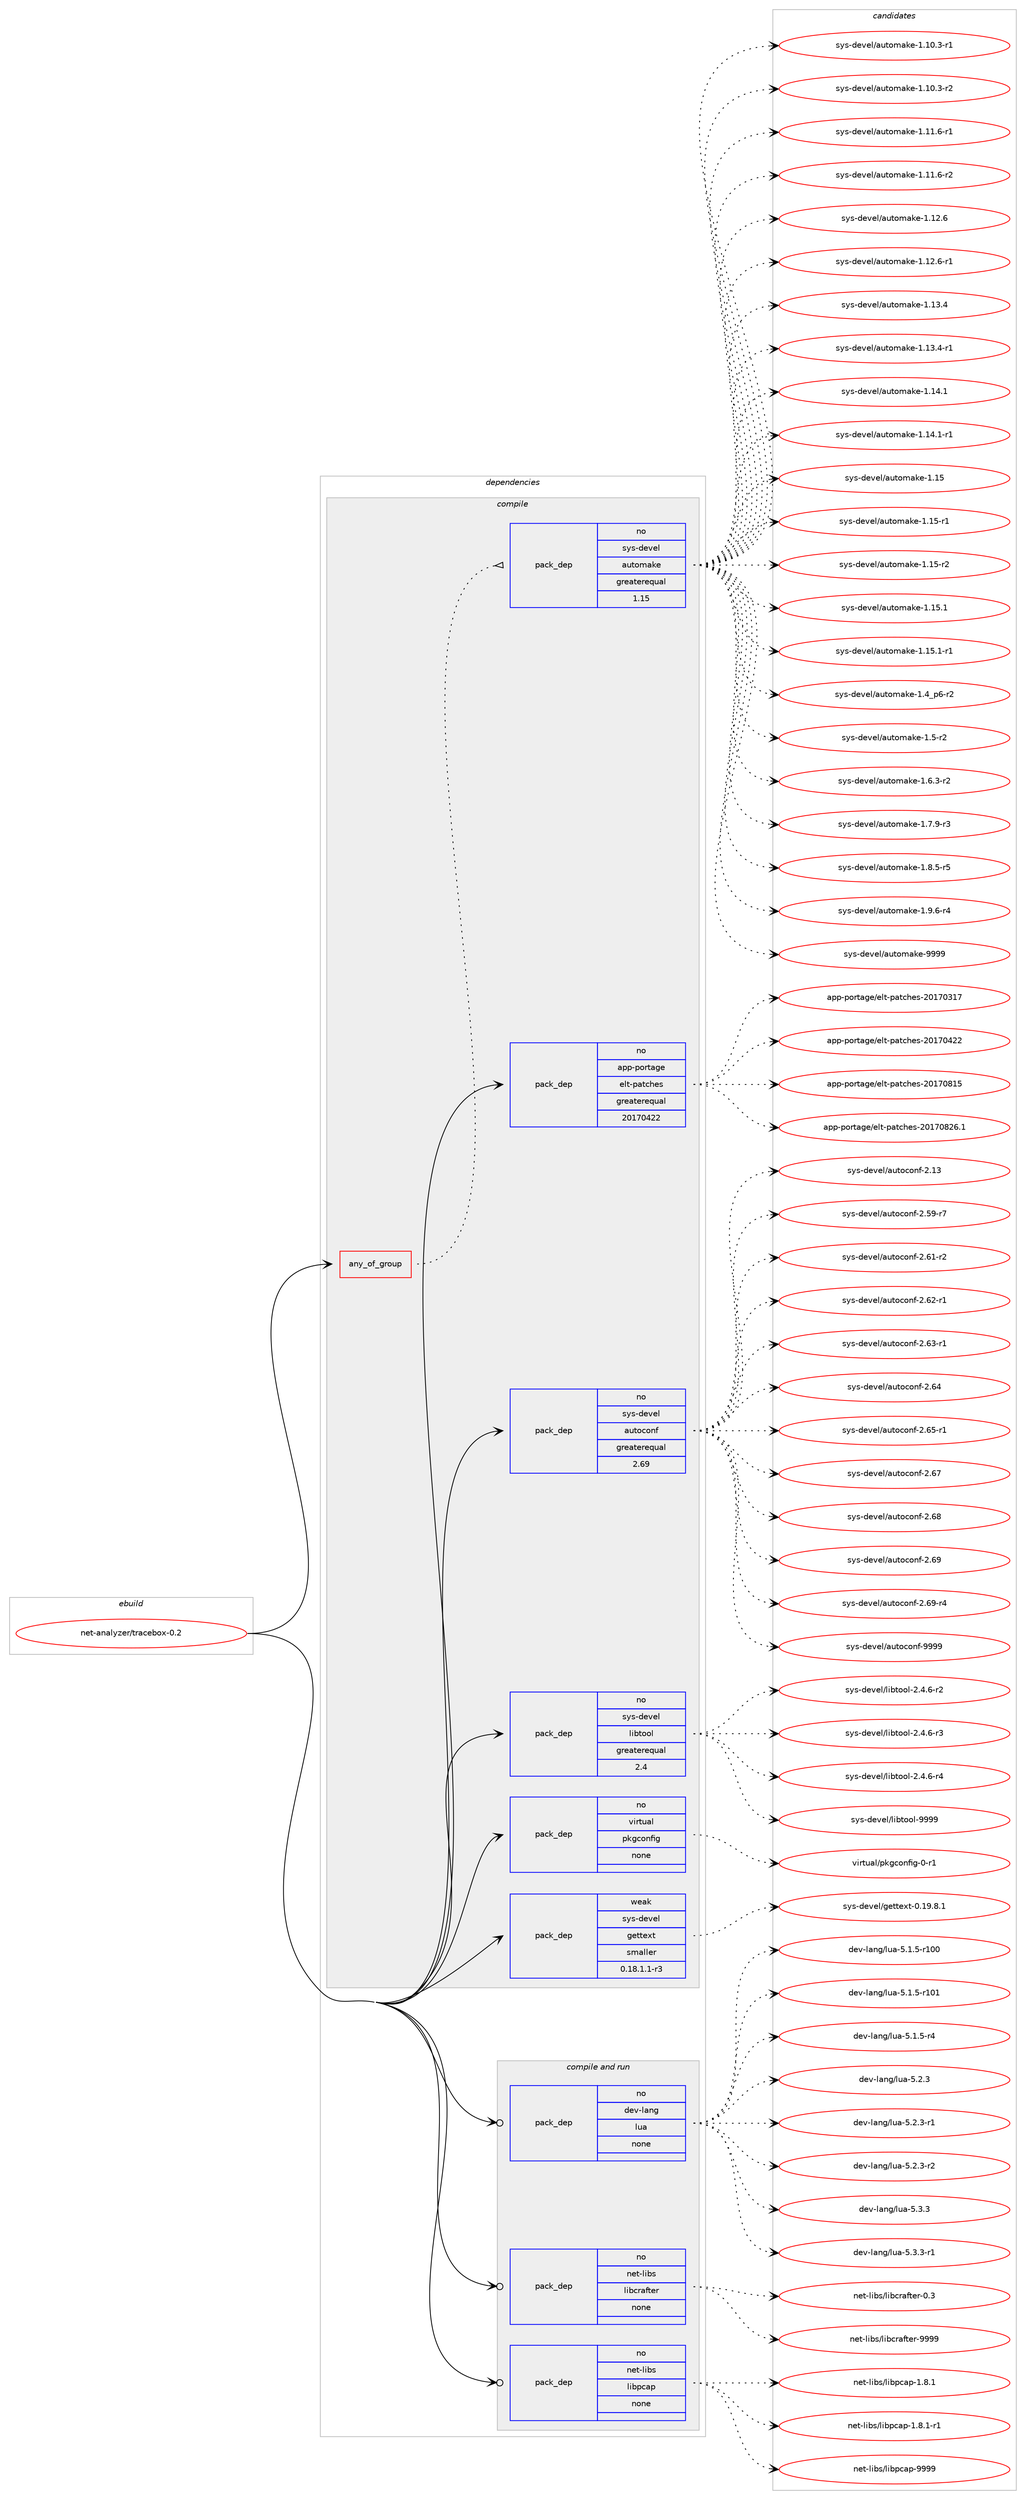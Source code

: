 digraph prolog {

# *************
# Graph options
# *************

newrank=true;
concentrate=true;
compound=true;
graph [rankdir=LR,fontname=Helvetica,fontsize=10,ranksep=1.5];#, ranksep=2.5, nodesep=0.2];
edge  [arrowhead=vee];
node  [fontname=Helvetica,fontsize=10];

# **********
# The ebuild
# **********

subgraph cluster_leftcol {
color=gray;
rank=same;
label=<<i>ebuild</i>>;
id [label="net-analyzer/tracebox-0.2", color=red, width=4, href="../net-analyzer/tracebox-0.2.svg"];
}

# ****************
# The dependencies
# ****************

subgraph cluster_midcol {
color=gray;
label=<<i>dependencies</i>>;
subgraph cluster_compile {
fillcolor="#eeeeee";
style=filled;
label=<<i>compile</i>>;
subgraph any6475 {
dependency404214 [label=<<TABLE BORDER="0" CELLBORDER="1" CELLSPACING="0" CELLPADDING="4"><TR><TD CELLPADDING="10">any_of_group</TD></TR></TABLE>>, shape=none, color=red];subgraph pack297964 {
dependency404215 [label=<<TABLE BORDER="0" CELLBORDER="1" CELLSPACING="0" CELLPADDING="4" WIDTH="220"><TR><TD ROWSPAN="6" CELLPADDING="30">pack_dep</TD></TR><TR><TD WIDTH="110">no</TD></TR><TR><TD>sys-devel</TD></TR><TR><TD>automake</TD></TR><TR><TD>greaterequal</TD></TR><TR><TD>1.15</TD></TR></TABLE>>, shape=none, color=blue];
}
dependency404214:e -> dependency404215:w [weight=20,style="dotted",arrowhead="oinv"];
}
id:e -> dependency404214:w [weight=20,style="solid",arrowhead="vee"];
subgraph pack297965 {
dependency404216 [label=<<TABLE BORDER="0" CELLBORDER="1" CELLSPACING="0" CELLPADDING="4" WIDTH="220"><TR><TD ROWSPAN="6" CELLPADDING="30">pack_dep</TD></TR><TR><TD WIDTH="110">no</TD></TR><TR><TD>app-portage</TD></TR><TR><TD>elt-patches</TD></TR><TR><TD>greaterequal</TD></TR><TR><TD>20170422</TD></TR></TABLE>>, shape=none, color=blue];
}
id:e -> dependency404216:w [weight=20,style="solid",arrowhead="vee"];
subgraph pack297966 {
dependency404217 [label=<<TABLE BORDER="0" CELLBORDER="1" CELLSPACING="0" CELLPADDING="4" WIDTH="220"><TR><TD ROWSPAN="6" CELLPADDING="30">pack_dep</TD></TR><TR><TD WIDTH="110">no</TD></TR><TR><TD>sys-devel</TD></TR><TR><TD>autoconf</TD></TR><TR><TD>greaterequal</TD></TR><TR><TD>2.69</TD></TR></TABLE>>, shape=none, color=blue];
}
id:e -> dependency404217:w [weight=20,style="solid",arrowhead="vee"];
subgraph pack297967 {
dependency404218 [label=<<TABLE BORDER="0" CELLBORDER="1" CELLSPACING="0" CELLPADDING="4" WIDTH="220"><TR><TD ROWSPAN="6" CELLPADDING="30">pack_dep</TD></TR><TR><TD WIDTH="110">no</TD></TR><TR><TD>sys-devel</TD></TR><TR><TD>libtool</TD></TR><TR><TD>greaterequal</TD></TR><TR><TD>2.4</TD></TR></TABLE>>, shape=none, color=blue];
}
id:e -> dependency404218:w [weight=20,style="solid",arrowhead="vee"];
subgraph pack297968 {
dependency404219 [label=<<TABLE BORDER="0" CELLBORDER="1" CELLSPACING="0" CELLPADDING="4" WIDTH="220"><TR><TD ROWSPAN="6" CELLPADDING="30">pack_dep</TD></TR><TR><TD WIDTH="110">no</TD></TR><TR><TD>virtual</TD></TR><TR><TD>pkgconfig</TD></TR><TR><TD>none</TD></TR><TR><TD></TD></TR></TABLE>>, shape=none, color=blue];
}
id:e -> dependency404219:w [weight=20,style="solid",arrowhead="vee"];
subgraph pack297969 {
dependency404220 [label=<<TABLE BORDER="0" CELLBORDER="1" CELLSPACING="0" CELLPADDING="4" WIDTH="220"><TR><TD ROWSPAN="6" CELLPADDING="30">pack_dep</TD></TR><TR><TD WIDTH="110">weak</TD></TR><TR><TD>sys-devel</TD></TR><TR><TD>gettext</TD></TR><TR><TD>smaller</TD></TR><TR><TD>0.18.1.1-r3</TD></TR></TABLE>>, shape=none, color=blue];
}
id:e -> dependency404220:w [weight=20,style="solid",arrowhead="vee"];
}
subgraph cluster_compileandrun {
fillcolor="#eeeeee";
style=filled;
label=<<i>compile and run</i>>;
subgraph pack297970 {
dependency404221 [label=<<TABLE BORDER="0" CELLBORDER="1" CELLSPACING="0" CELLPADDING="4" WIDTH="220"><TR><TD ROWSPAN="6" CELLPADDING="30">pack_dep</TD></TR><TR><TD WIDTH="110">no</TD></TR><TR><TD>dev-lang</TD></TR><TR><TD>lua</TD></TR><TR><TD>none</TD></TR><TR><TD></TD></TR></TABLE>>, shape=none, color=blue];
}
id:e -> dependency404221:w [weight=20,style="solid",arrowhead="odotvee"];
subgraph pack297971 {
dependency404222 [label=<<TABLE BORDER="0" CELLBORDER="1" CELLSPACING="0" CELLPADDING="4" WIDTH="220"><TR><TD ROWSPAN="6" CELLPADDING="30">pack_dep</TD></TR><TR><TD WIDTH="110">no</TD></TR><TR><TD>net-libs</TD></TR><TR><TD>libcrafter</TD></TR><TR><TD>none</TD></TR><TR><TD></TD></TR></TABLE>>, shape=none, color=blue];
}
id:e -> dependency404222:w [weight=20,style="solid",arrowhead="odotvee"];
subgraph pack297972 {
dependency404223 [label=<<TABLE BORDER="0" CELLBORDER="1" CELLSPACING="0" CELLPADDING="4" WIDTH="220"><TR><TD ROWSPAN="6" CELLPADDING="30">pack_dep</TD></TR><TR><TD WIDTH="110">no</TD></TR><TR><TD>net-libs</TD></TR><TR><TD>libpcap</TD></TR><TR><TD>none</TD></TR><TR><TD></TD></TR></TABLE>>, shape=none, color=blue];
}
id:e -> dependency404223:w [weight=20,style="solid",arrowhead="odotvee"];
}
subgraph cluster_run {
fillcolor="#eeeeee";
style=filled;
label=<<i>run</i>>;
}
}

# **************
# The candidates
# **************

subgraph cluster_choices {
rank=same;
color=gray;
label=<<i>candidates</i>>;

subgraph choice297964 {
color=black;
nodesep=1;
choice11512111545100101118101108479711711611110997107101454946494846514511449 [label="sys-devel/automake-1.10.3-r1", color=red, width=4,href="../sys-devel/automake-1.10.3-r1.svg"];
choice11512111545100101118101108479711711611110997107101454946494846514511450 [label="sys-devel/automake-1.10.3-r2", color=red, width=4,href="../sys-devel/automake-1.10.3-r2.svg"];
choice11512111545100101118101108479711711611110997107101454946494946544511449 [label="sys-devel/automake-1.11.6-r1", color=red, width=4,href="../sys-devel/automake-1.11.6-r1.svg"];
choice11512111545100101118101108479711711611110997107101454946494946544511450 [label="sys-devel/automake-1.11.6-r2", color=red, width=4,href="../sys-devel/automake-1.11.6-r2.svg"];
choice1151211154510010111810110847971171161111099710710145494649504654 [label="sys-devel/automake-1.12.6", color=red, width=4,href="../sys-devel/automake-1.12.6.svg"];
choice11512111545100101118101108479711711611110997107101454946495046544511449 [label="sys-devel/automake-1.12.6-r1", color=red, width=4,href="../sys-devel/automake-1.12.6-r1.svg"];
choice1151211154510010111810110847971171161111099710710145494649514652 [label="sys-devel/automake-1.13.4", color=red, width=4,href="../sys-devel/automake-1.13.4.svg"];
choice11512111545100101118101108479711711611110997107101454946495146524511449 [label="sys-devel/automake-1.13.4-r1", color=red, width=4,href="../sys-devel/automake-1.13.4-r1.svg"];
choice1151211154510010111810110847971171161111099710710145494649524649 [label="sys-devel/automake-1.14.1", color=red, width=4,href="../sys-devel/automake-1.14.1.svg"];
choice11512111545100101118101108479711711611110997107101454946495246494511449 [label="sys-devel/automake-1.14.1-r1", color=red, width=4,href="../sys-devel/automake-1.14.1-r1.svg"];
choice115121115451001011181011084797117116111109971071014549464953 [label="sys-devel/automake-1.15", color=red, width=4,href="../sys-devel/automake-1.15.svg"];
choice1151211154510010111810110847971171161111099710710145494649534511449 [label="sys-devel/automake-1.15-r1", color=red, width=4,href="../sys-devel/automake-1.15-r1.svg"];
choice1151211154510010111810110847971171161111099710710145494649534511450 [label="sys-devel/automake-1.15-r2", color=red, width=4,href="../sys-devel/automake-1.15-r2.svg"];
choice1151211154510010111810110847971171161111099710710145494649534649 [label="sys-devel/automake-1.15.1", color=red, width=4,href="../sys-devel/automake-1.15.1.svg"];
choice11512111545100101118101108479711711611110997107101454946495346494511449 [label="sys-devel/automake-1.15.1-r1", color=red, width=4,href="../sys-devel/automake-1.15.1-r1.svg"];
choice115121115451001011181011084797117116111109971071014549465295112544511450 [label="sys-devel/automake-1.4_p6-r2", color=red, width=4,href="../sys-devel/automake-1.4_p6-r2.svg"];
choice11512111545100101118101108479711711611110997107101454946534511450 [label="sys-devel/automake-1.5-r2", color=red, width=4,href="../sys-devel/automake-1.5-r2.svg"];
choice115121115451001011181011084797117116111109971071014549465446514511450 [label="sys-devel/automake-1.6.3-r2", color=red, width=4,href="../sys-devel/automake-1.6.3-r2.svg"];
choice115121115451001011181011084797117116111109971071014549465546574511451 [label="sys-devel/automake-1.7.9-r3", color=red, width=4,href="../sys-devel/automake-1.7.9-r3.svg"];
choice115121115451001011181011084797117116111109971071014549465646534511453 [label="sys-devel/automake-1.8.5-r5", color=red, width=4,href="../sys-devel/automake-1.8.5-r5.svg"];
choice115121115451001011181011084797117116111109971071014549465746544511452 [label="sys-devel/automake-1.9.6-r4", color=red, width=4,href="../sys-devel/automake-1.9.6-r4.svg"];
choice115121115451001011181011084797117116111109971071014557575757 [label="sys-devel/automake-9999", color=red, width=4,href="../sys-devel/automake-9999.svg"];
dependency404215:e -> choice11512111545100101118101108479711711611110997107101454946494846514511449:w [style=dotted,weight="100"];
dependency404215:e -> choice11512111545100101118101108479711711611110997107101454946494846514511450:w [style=dotted,weight="100"];
dependency404215:e -> choice11512111545100101118101108479711711611110997107101454946494946544511449:w [style=dotted,weight="100"];
dependency404215:e -> choice11512111545100101118101108479711711611110997107101454946494946544511450:w [style=dotted,weight="100"];
dependency404215:e -> choice1151211154510010111810110847971171161111099710710145494649504654:w [style=dotted,weight="100"];
dependency404215:e -> choice11512111545100101118101108479711711611110997107101454946495046544511449:w [style=dotted,weight="100"];
dependency404215:e -> choice1151211154510010111810110847971171161111099710710145494649514652:w [style=dotted,weight="100"];
dependency404215:e -> choice11512111545100101118101108479711711611110997107101454946495146524511449:w [style=dotted,weight="100"];
dependency404215:e -> choice1151211154510010111810110847971171161111099710710145494649524649:w [style=dotted,weight="100"];
dependency404215:e -> choice11512111545100101118101108479711711611110997107101454946495246494511449:w [style=dotted,weight="100"];
dependency404215:e -> choice115121115451001011181011084797117116111109971071014549464953:w [style=dotted,weight="100"];
dependency404215:e -> choice1151211154510010111810110847971171161111099710710145494649534511449:w [style=dotted,weight="100"];
dependency404215:e -> choice1151211154510010111810110847971171161111099710710145494649534511450:w [style=dotted,weight="100"];
dependency404215:e -> choice1151211154510010111810110847971171161111099710710145494649534649:w [style=dotted,weight="100"];
dependency404215:e -> choice11512111545100101118101108479711711611110997107101454946495346494511449:w [style=dotted,weight="100"];
dependency404215:e -> choice115121115451001011181011084797117116111109971071014549465295112544511450:w [style=dotted,weight="100"];
dependency404215:e -> choice11512111545100101118101108479711711611110997107101454946534511450:w [style=dotted,weight="100"];
dependency404215:e -> choice115121115451001011181011084797117116111109971071014549465446514511450:w [style=dotted,weight="100"];
dependency404215:e -> choice115121115451001011181011084797117116111109971071014549465546574511451:w [style=dotted,weight="100"];
dependency404215:e -> choice115121115451001011181011084797117116111109971071014549465646534511453:w [style=dotted,weight="100"];
dependency404215:e -> choice115121115451001011181011084797117116111109971071014549465746544511452:w [style=dotted,weight="100"];
dependency404215:e -> choice115121115451001011181011084797117116111109971071014557575757:w [style=dotted,weight="100"];
}
subgraph choice297965 {
color=black;
nodesep=1;
choice97112112451121111141169710310147101108116451129711699104101115455048495548514955 [label="app-portage/elt-patches-20170317", color=red, width=4,href="../app-portage/elt-patches-20170317.svg"];
choice97112112451121111141169710310147101108116451129711699104101115455048495548525050 [label="app-portage/elt-patches-20170422", color=red, width=4,href="../app-portage/elt-patches-20170422.svg"];
choice97112112451121111141169710310147101108116451129711699104101115455048495548564953 [label="app-portage/elt-patches-20170815", color=red, width=4,href="../app-portage/elt-patches-20170815.svg"];
choice971121124511211111411697103101471011081164511297116991041011154550484955485650544649 [label="app-portage/elt-patches-20170826.1", color=red, width=4,href="../app-portage/elt-patches-20170826.1.svg"];
dependency404216:e -> choice97112112451121111141169710310147101108116451129711699104101115455048495548514955:w [style=dotted,weight="100"];
dependency404216:e -> choice97112112451121111141169710310147101108116451129711699104101115455048495548525050:w [style=dotted,weight="100"];
dependency404216:e -> choice97112112451121111141169710310147101108116451129711699104101115455048495548564953:w [style=dotted,weight="100"];
dependency404216:e -> choice971121124511211111411697103101471011081164511297116991041011154550484955485650544649:w [style=dotted,weight="100"];
}
subgraph choice297966 {
color=black;
nodesep=1;
choice115121115451001011181011084797117116111991111101024550464951 [label="sys-devel/autoconf-2.13", color=red, width=4,href="../sys-devel/autoconf-2.13.svg"];
choice1151211154510010111810110847971171161119911111010245504653574511455 [label="sys-devel/autoconf-2.59-r7", color=red, width=4,href="../sys-devel/autoconf-2.59-r7.svg"];
choice1151211154510010111810110847971171161119911111010245504654494511450 [label="sys-devel/autoconf-2.61-r2", color=red, width=4,href="../sys-devel/autoconf-2.61-r2.svg"];
choice1151211154510010111810110847971171161119911111010245504654504511449 [label="sys-devel/autoconf-2.62-r1", color=red, width=4,href="../sys-devel/autoconf-2.62-r1.svg"];
choice1151211154510010111810110847971171161119911111010245504654514511449 [label="sys-devel/autoconf-2.63-r1", color=red, width=4,href="../sys-devel/autoconf-2.63-r1.svg"];
choice115121115451001011181011084797117116111991111101024550465452 [label="sys-devel/autoconf-2.64", color=red, width=4,href="../sys-devel/autoconf-2.64.svg"];
choice1151211154510010111810110847971171161119911111010245504654534511449 [label="sys-devel/autoconf-2.65-r1", color=red, width=4,href="../sys-devel/autoconf-2.65-r1.svg"];
choice115121115451001011181011084797117116111991111101024550465455 [label="sys-devel/autoconf-2.67", color=red, width=4,href="../sys-devel/autoconf-2.67.svg"];
choice115121115451001011181011084797117116111991111101024550465456 [label="sys-devel/autoconf-2.68", color=red, width=4,href="../sys-devel/autoconf-2.68.svg"];
choice115121115451001011181011084797117116111991111101024550465457 [label="sys-devel/autoconf-2.69", color=red, width=4,href="../sys-devel/autoconf-2.69.svg"];
choice1151211154510010111810110847971171161119911111010245504654574511452 [label="sys-devel/autoconf-2.69-r4", color=red, width=4,href="../sys-devel/autoconf-2.69-r4.svg"];
choice115121115451001011181011084797117116111991111101024557575757 [label="sys-devel/autoconf-9999", color=red, width=4,href="../sys-devel/autoconf-9999.svg"];
dependency404217:e -> choice115121115451001011181011084797117116111991111101024550464951:w [style=dotted,weight="100"];
dependency404217:e -> choice1151211154510010111810110847971171161119911111010245504653574511455:w [style=dotted,weight="100"];
dependency404217:e -> choice1151211154510010111810110847971171161119911111010245504654494511450:w [style=dotted,weight="100"];
dependency404217:e -> choice1151211154510010111810110847971171161119911111010245504654504511449:w [style=dotted,weight="100"];
dependency404217:e -> choice1151211154510010111810110847971171161119911111010245504654514511449:w [style=dotted,weight="100"];
dependency404217:e -> choice115121115451001011181011084797117116111991111101024550465452:w [style=dotted,weight="100"];
dependency404217:e -> choice1151211154510010111810110847971171161119911111010245504654534511449:w [style=dotted,weight="100"];
dependency404217:e -> choice115121115451001011181011084797117116111991111101024550465455:w [style=dotted,weight="100"];
dependency404217:e -> choice115121115451001011181011084797117116111991111101024550465456:w [style=dotted,weight="100"];
dependency404217:e -> choice115121115451001011181011084797117116111991111101024550465457:w [style=dotted,weight="100"];
dependency404217:e -> choice1151211154510010111810110847971171161119911111010245504654574511452:w [style=dotted,weight="100"];
dependency404217:e -> choice115121115451001011181011084797117116111991111101024557575757:w [style=dotted,weight="100"];
}
subgraph choice297967 {
color=black;
nodesep=1;
choice1151211154510010111810110847108105981161111111084550465246544511450 [label="sys-devel/libtool-2.4.6-r2", color=red, width=4,href="../sys-devel/libtool-2.4.6-r2.svg"];
choice1151211154510010111810110847108105981161111111084550465246544511451 [label="sys-devel/libtool-2.4.6-r3", color=red, width=4,href="../sys-devel/libtool-2.4.6-r3.svg"];
choice1151211154510010111810110847108105981161111111084550465246544511452 [label="sys-devel/libtool-2.4.6-r4", color=red, width=4,href="../sys-devel/libtool-2.4.6-r4.svg"];
choice1151211154510010111810110847108105981161111111084557575757 [label="sys-devel/libtool-9999", color=red, width=4,href="../sys-devel/libtool-9999.svg"];
dependency404218:e -> choice1151211154510010111810110847108105981161111111084550465246544511450:w [style=dotted,weight="100"];
dependency404218:e -> choice1151211154510010111810110847108105981161111111084550465246544511451:w [style=dotted,weight="100"];
dependency404218:e -> choice1151211154510010111810110847108105981161111111084550465246544511452:w [style=dotted,weight="100"];
dependency404218:e -> choice1151211154510010111810110847108105981161111111084557575757:w [style=dotted,weight="100"];
}
subgraph choice297968 {
color=black;
nodesep=1;
choice11810511411611797108471121071039911111010210510345484511449 [label="virtual/pkgconfig-0-r1", color=red, width=4,href="../virtual/pkgconfig-0-r1.svg"];
dependency404219:e -> choice11810511411611797108471121071039911111010210510345484511449:w [style=dotted,weight="100"];
}
subgraph choice297969 {
color=black;
nodesep=1;
choice1151211154510010111810110847103101116116101120116454846495746564649 [label="sys-devel/gettext-0.19.8.1", color=red, width=4,href="../sys-devel/gettext-0.19.8.1.svg"];
dependency404220:e -> choice1151211154510010111810110847103101116116101120116454846495746564649:w [style=dotted,weight="100"];
}
subgraph choice297970 {
color=black;
nodesep=1;
choice1001011184510897110103471081179745534649465345114494848 [label="dev-lang/lua-5.1.5-r100", color=red, width=4,href="../dev-lang/lua-5.1.5-r100.svg"];
choice1001011184510897110103471081179745534649465345114494849 [label="dev-lang/lua-5.1.5-r101", color=red, width=4,href="../dev-lang/lua-5.1.5-r101.svg"];
choice100101118451089711010347108117974553464946534511452 [label="dev-lang/lua-5.1.5-r4", color=red, width=4,href="../dev-lang/lua-5.1.5-r4.svg"];
choice10010111845108971101034710811797455346504651 [label="dev-lang/lua-5.2.3", color=red, width=4,href="../dev-lang/lua-5.2.3.svg"];
choice100101118451089711010347108117974553465046514511449 [label="dev-lang/lua-5.2.3-r1", color=red, width=4,href="../dev-lang/lua-5.2.3-r1.svg"];
choice100101118451089711010347108117974553465046514511450 [label="dev-lang/lua-5.2.3-r2", color=red, width=4,href="../dev-lang/lua-5.2.3-r2.svg"];
choice10010111845108971101034710811797455346514651 [label="dev-lang/lua-5.3.3", color=red, width=4,href="../dev-lang/lua-5.3.3.svg"];
choice100101118451089711010347108117974553465146514511449 [label="dev-lang/lua-5.3.3-r1", color=red, width=4,href="../dev-lang/lua-5.3.3-r1.svg"];
dependency404221:e -> choice1001011184510897110103471081179745534649465345114494848:w [style=dotted,weight="100"];
dependency404221:e -> choice1001011184510897110103471081179745534649465345114494849:w [style=dotted,weight="100"];
dependency404221:e -> choice100101118451089711010347108117974553464946534511452:w [style=dotted,weight="100"];
dependency404221:e -> choice10010111845108971101034710811797455346504651:w [style=dotted,weight="100"];
dependency404221:e -> choice100101118451089711010347108117974553465046514511449:w [style=dotted,weight="100"];
dependency404221:e -> choice100101118451089711010347108117974553465046514511450:w [style=dotted,weight="100"];
dependency404221:e -> choice10010111845108971101034710811797455346514651:w [style=dotted,weight="100"];
dependency404221:e -> choice100101118451089711010347108117974553465146514511449:w [style=dotted,weight="100"];
}
subgraph choice297971 {
color=black;
nodesep=1;
choice11010111645108105981154710810598991149710211610111445484651 [label="net-libs/libcrafter-0.3", color=red, width=4,href="../net-libs/libcrafter-0.3.svg"];
choice1101011164510810598115471081059899114971021161011144557575757 [label="net-libs/libcrafter-9999", color=red, width=4,href="../net-libs/libcrafter-9999.svg"];
dependency404222:e -> choice11010111645108105981154710810598991149710211610111445484651:w [style=dotted,weight="100"];
dependency404222:e -> choice1101011164510810598115471081059899114971021161011144557575757:w [style=dotted,weight="100"];
}
subgraph choice297972 {
color=black;
nodesep=1;
choice110101116451081059811547108105981129997112454946564649 [label="net-libs/libpcap-1.8.1", color=red, width=4,href="../net-libs/libpcap-1.8.1.svg"];
choice1101011164510810598115471081059811299971124549465646494511449 [label="net-libs/libpcap-1.8.1-r1", color=red, width=4,href="../net-libs/libpcap-1.8.1-r1.svg"];
choice1101011164510810598115471081059811299971124557575757 [label="net-libs/libpcap-9999", color=red, width=4,href="../net-libs/libpcap-9999.svg"];
dependency404223:e -> choice110101116451081059811547108105981129997112454946564649:w [style=dotted,weight="100"];
dependency404223:e -> choice1101011164510810598115471081059811299971124549465646494511449:w [style=dotted,weight="100"];
dependency404223:e -> choice1101011164510810598115471081059811299971124557575757:w [style=dotted,weight="100"];
}
}

}
